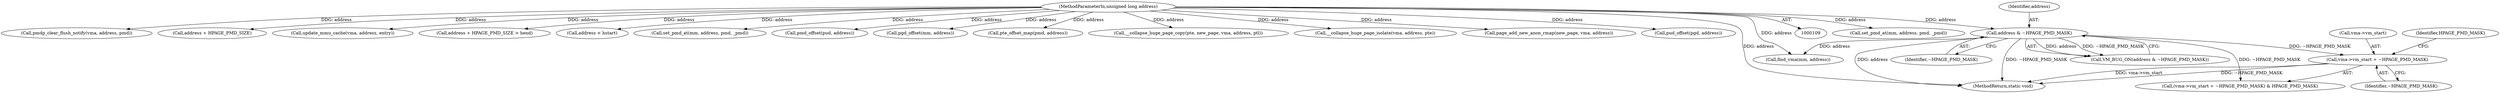 digraph "0_linux_78f11a255749d09025f54d4e2df4fbcb031530e2@pointer" {
"1000175" [label="(Call,vma->vm_start + ~HPAGE_PMD_MASK)"];
"1000128" [label="(Call,address & ~HPAGE_PMD_MASK)"];
"1000111" [label="(MethodParameterIn,unsigned long address)"];
"1000130" [label="(Identifier,~HPAGE_PMD_MASK)"];
"1000111" [label="(MethodParameterIn,unsigned long address)"];
"1000179" [label="(Identifier,~HPAGE_PMD_MASK)"];
"1000333" [label="(Call,set_pmd_at(mm, address, pmd, _pmd))"];
"1000297" [label="(Call,pmdp_clear_flush_notify(vma, address, pmd))"];
"1000180" [label="(Identifier,HPAGE_PMD_MASK)"];
"1000194" [label="(Call,address + HPAGE_PMD_SIZE)"];
"1000127" [label="(Call,VM_BUG_ON(address & ~HPAGE_PMD_MASK))"];
"1000174" [label="(Call,(vma->vm_start + ~HPAGE_PMD_MASK) & HPAGE_PMD_MASK)"];
"1000413" [label="(Call,update_mmu_cache(vma, address, entry))"];
"1000193" [label="(Call,address + HPAGE_PMD_SIZE > hend)"];
"1000129" [label="(Identifier,address)"];
"1000190" [label="(Call,address < hstart)"];
"1000408" [label="(Call,set_pmd_at(mm, address, pmd, _pmd))"];
"1000176" [label="(Call,vma->vm_start)"];
"1000263" [label="(Call,pmd_offset(pud, address))"];
"1000241" [label="(Call,pgd_offset(mm, address))"];
"1000128" [label="(Call,address & ~HPAGE_PMD_MASK)"];
"1000282" [label="(Call,pte_offset_map(pmd, address))"];
"1000175" [label="(Call,vma->vm_start + ~HPAGE_PMD_MASK)"];
"1000352" [label="(Call,__collapse_huge_page_copy(pte, new_page, vma, address, ptl))"];
"1000310" [label="(Call,__collapse_huge_page_isolate(vma, address, pte))"];
"1000404" [label="(Call,page_add_new_anon_rmap(new_page, vma, address))"];
"1000252" [label="(Call,pud_offset(pgd, address))"];
"1000169" [label="(Call,find_vma(mm, address))"];
"1000448" [label="(MethodReturn,static void)"];
"1000175" -> "1000174"  [label="AST: "];
"1000175" -> "1000179"  [label="CFG: "];
"1000176" -> "1000175"  [label="AST: "];
"1000179" -> "1000175"  [label="AST: "];
"1000180" -> "1000175"  [label="CFG: "];
"1000175" -> "1000448"  [label="DDG: ~HPAGE_PMD_MASK"];
"1000175" -> "1000448"  [label="DDG: vma->vm_start"];
"1000128" -> "1000175"  [label="DDG: ~HPAGE_PMD_MASK"];
"1000128" -> "1000127"  [label="AST: "];
"1000128" -> "1000130"  [label="CFG: "];
"1000129" -> "1000128"  [label="AST: "];
"1000130" -> "1000128"  [label="AST: "];
"1000127" -> "1000128"  [label="CFG: "];
"1000128" -> "1000448"  [label="DDG: ~HPAGE_PMD_MASK"];
"1000128" -> "1000448"  [label="DDG: address"];
"1000128" -> "1000127"  [label="DDG: address"];
"1000128" -> "1000127"  [label="DDG: ~HPAGE_PMD_MASK"];
"1000111" -> "1000128"  [label="DDG: address"];
"1000128" -> "1000169"  [label="DDG: address"];
"1000128" -> "1000174"  [label="DDG: ~HPAGE_PMD_MASK"];
"1000111" -> "1000109"  [label="AST: "];
"1000111" -> "1000448"  [label="DDG: address"];
"1000111" -> "1000169"  [label="DDG: address"];
"1000111" -> "1000190"  [label="DDG: address"];
"1000111" -> "1000193"  [label="DDG: address"];
"1000111" -> "1000194"  [label="DDG: address"];
"1000111" -> "1000241"  [label="DDG: address"];
"1000111" -> "1000252"  [label="DDG: address"];
"1000111" -> "1000263"  [label="DDG: address"];
"1000111" -> "1000282"  [label="DDG: address"];
"1000111" -> "1000297"  [label="DDG: address"];
"1000111" -> "1000310"  [label="DDG: address"];
"1000111" -> "1000333"  [label="DDG: address"];
"1000111" -> "1000352"  [label="DDG: address"];
"1000111" -> "1000404"  [label="DDG: address"];
"1000111" -> "1000408"  [label="DDG: address"];
"1000111" -> "1000413"  [label="DDG: address"];
}

